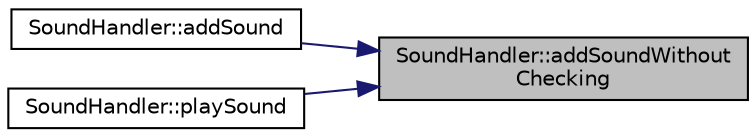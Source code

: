 digraph "SoundHandler::addSoundWithoutChecking"
{
 // INTERACTIVE_SVG=YES
 // LATEX_PDF_SIZE
  edge [fontname="Helvetica",fontsize="10",labelfontname="Helvetica",labelfontsize="10"];
  node [fontname="Helvetica",fontsize="10",shape=record];
  rankdir="RL";
  Node1 [label="SoundHandler::addSoundWithout\lChecking",height=0.2,width=0.4,color="black", fillcolor="grey75", style="filled", fontcolor="black",tooltip=" "];
  Node1 -> Node2 [dir="back",color="midnightblue",fontsize="10",style="solid",fontname="Helvetica"];
  Node2 [label="SoundHandler::addSound",height=0.2,width=0.4,color="black", fillcolor="white", style="filled",URL="$d1/d8c/class_sound_handler.html#a5a2b27a382ba32d8c773d198417a82c9",tooltip=" "];
  Node1 -> Node3 [dir="back",color="midnightblue",fontsize="10",style="solid",fontname="Helvetica"];
  Node3 [label="SoundHandler::playSound",height=0.2,width=0.4,color="black", fillcolor="white", style="filled",URL="$d1/d8c/class_sound_handler.html#aa5e890560c56af402db016b310f5a100",tooltip=" "];
}
